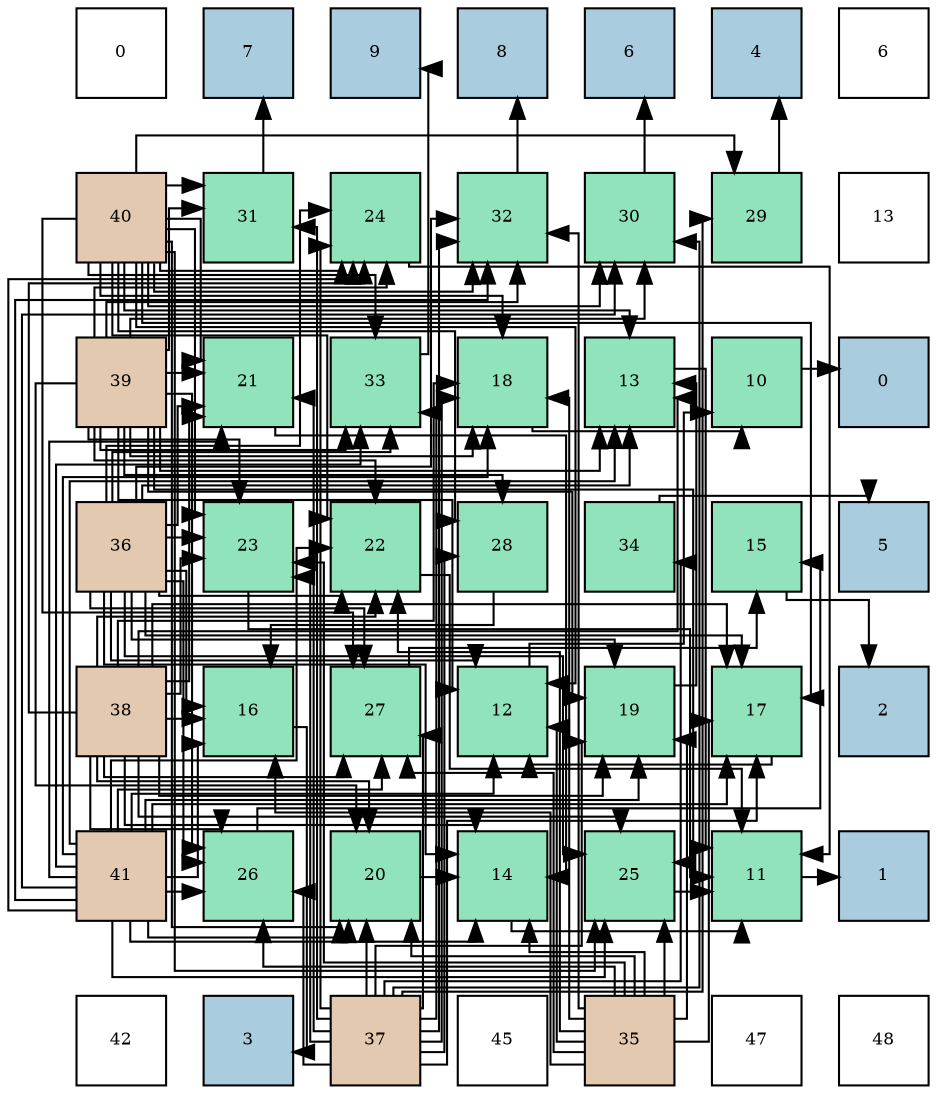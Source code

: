 digraph layout{
 rankdir=TB;
 splines=ortho;
 node [style=filled shape=square fixedsize=true width=0.6];
0[label="0", fontsize=8, fillcolor="#ffffff"];
1[label="7", fontsize=8, fillcolor="#a9ccde"];
2[label="9", fontsize=8, fillcolor="#a9ccde"];
3[label="8", fontsize=8, fillcolor="#a9ccde"];
4[label="6", fontsize=8, fillcolor="#a9ccde"];
5[label="4", fontsize=8, fillcolor="#a9ccde"];
6[label="6", fontsize=8, fillcolor="#ffffff"];
7[label="40", fontsize=8, fillcolor="#e3c9af"];
8[label="31", fontsize=8, fillcolor="#91e3bb"];
9[label="24", fontsize=8, fillcolor="#91e3bb"];
10[label="32", fontsize=8, fillcolor="#91e3bb"];
11[label="30", fontsize=8, fillcolor="#91e3bb"];
12[label="29", fontsize=8, fillcolor="#91e3bb"];
13[label="13", fontsize=8, fillcolor="#ffffff"];
14[label="39", fontsize=8, fillcolor="#e3c9af"];
15[label="21", fontsize=8, fillcolor="#91e3bb"];
16[label="33", fontsize=8, fillcolor="#91e3bb"];
17[label="18", fontsize=8, fillcolor="#91e3bb"];
18[label="13", fontsize=8, fillcolor="#91e3bb"];
19[label="10", fontsize=8, fillcolor="#91e3bb"];
20[label="0", fontsize=8, fillcolor="#a9ccde"];
21[label="36", fontsize=8, fillcolor="#e3c9af"];
22[label="23", fontsize=8, fillcolor="#91e3bb"];
23[label="22", fontsize=8, fillcolor="#91e3bb"];
24[label="28", fontsize=8, fillcolor="#91e3bb"];
25[label="34", fontsize=8, fillcolor="#91e3bb"];
26[label="15", fontsize=8, fillcolor="#91e3bb"];
27[label="5", fontsize=8, fillcolor="#a9ccde"];
28[label="38", fontsize=8, fillcolor="#e3c9af"];
29[label="16", fontsize=8, fillcolor="#91e3bb"];
30[label="27", fontsize=8, fillcolor="#91e3bb"];
31[label="12", fontsize=8, fillcolor="#91e3bb"];
32[label="19", fontsize=8, fillcolor="#91e3bb"];
33[label="17", fontsize=8, fillcolor="#91e3bb"];
34[label="2", fontsize=8, fillcolor="#a9ccde"];
35[label="41", fontsize=8, fillcolor="#e3c9af"];
36[label="26", fontsize=8, fillcolor="#91e3bb"];
37[label="20", fontsize=8, fillcolor="#91e3bb"];
38[label="14", fontsize=8, fillcolor="#91e3bb"];
39[label="25", fontsize=8, fillcolor="#91e3bb"];
40[label="11", fontsize=8, fillcolor="#91e3bb"];
41[label="1", fontsize=8, fillcolor="#a9ccde"];
42[label="42", fontsize=8, fillcolor="#ffffff"];
43[label="3", fontsize=8, fillcolor="#a9ccde"];
44[label="37", fontsize=8, fillcolor="#e3c9af"];
45[label="45", fontsize=8, fillcolor="#ffffff"];
46[label="35", fontsize=8, fillcolor="#e3c9af"];
47[label="47", fontsize=8, fillcolor="#ffffff"];
48[label="48", fontsize=8, fillcolor="#ffffff"];
edge [constraint=false, style=vis];19 -> 20;
40 -> 41;
31 -> 19;
18 -> 40;
38 -> 40;
26 -> 34;
29 -> 43;
33 -> 31;
17 -> 19;
32 -> 18;
37 -> 38;
15 -> 38;
23 -> 40;
22 -> 40;
9 -> 40;
39 -> 40;
36 -> 26;
30 -> 26;
24 -> 29;
12 -> 5;
11 -> 4;
8 -> 1;
10 -> 3;
16 -> 2;
25 -> 27;
46 -> 31;
46 -> 38;
46 -> 29;
46 -> 33;
46 -> 17;
46 -> 32;
46 -> 37;
46 -> 23;
46 -> 22;
46 -> 39;
46 -> 36;
46 -> 30;
46 -> 10;
21 -> 31;
21 -> 18;
21 -> 38;
21 -> 29;
21 -> 33;
21 -> 32;
21 -> 15;
21 -> 23;
21 -> 22;
21 -> 9;
21 -> 39;
21 -> 36;
21 -> 30;
21 -> 10;
21 -> 16;
44 -> 33;
44 -> 17;
44 -> 32;
44 -> 37;
44 -> 15;
44 -> 22;
44 -> 9;
44 -> 36;
44 -> 30;
44 -> 24;
44 -> 12;
44 -> 11;
44 -> 8;
44 -> 10;
44 -> 16;
44 -> 25;
28 -> 18;
28 -> 38;
28 -> 29;
28 -> 33;
28 -> 17;
28 -> 32;
28 -> 37;
28 -> 15;
28 -> 23;
28 -> 22;
28 -> 9;
28 -> 39;
28 -> 36;
28 -> 30;
14 -> 31;
14 -> 18;
14 -> 17;
14 -> 32;
14 -> 37;
14 -> 15;
14 -> 23;
14 -> 22;
14 -> 9;
14 -> 39;
14 -> 36;
14 -> 24;
14 -> 11;
14 -> 8;
14 -> 10;
14 -> 16;
7 -> 31;
7 -> 18;
7 -> 33;
7 -> 17;
7 -> 37;
7 -> 15;
7 -> 23;
7 -> 22;
7 -> 9;
7 -> 39;
7 -> 30;
7 -> 24;
7 -> 12;
7 -> 11;
7 -> 8;
7 -> 10;
7 -> 16;
35 -> 31;
35 -> 18;
35 -> 38;
35 -> 29;
35 -> 33;
35 -> 17;
35 -> 32;
35 -> 37;
35 -> 15;
35 -> 23;
35 -> 9;
35 -> 39;
35 -> 36;
35 -> 30;
35 -> 11;
35 -> 10;
35 -> 16;
edge [constraint=true, style=invis];
0 -> 7 -> 14 -> 21 -> 28 -> 35 -> 42;
1 -> 8 -> 15 -> 22 -> 29 -> 36 -> 43;
2 -> 9 -> 16 -> 23 -> 30 -> 37 -> 44;
3 -> 10 -> 17 -> 24 -> 31 -> 38 -> 45;
4 -> 11 -> 18 -> 25 -> 32 -> 39 -> 46;
5 -> 12 -> 19 -> 26 -> 33 -> 40 -> 47;
6 -> 13 -> 20 -> 27 -> 34 -> 41 -> 48;
rank = same {0 -> 1 -> 2 -> 3 -> 4 -> 5 -> 6};
rank = same {7 -> 8 -> 9 -> 10 -> 11 -> 12 -> 13};
rank = same {14 -> 15 -> 16 -> 17 -> 18 -> 19 -> 20};
rank = same {21 -> 22 -> 23 -> 24 -> 25 -> 26 -> 27};
rank = same {28 -> 29 -> 30 -> 31 -> 32 -> 33 -> 34};
rank = same {35 -> 36 -> 37 -> 38 -> 39 -> 40 -> 41};
rank = same {42 -> 43 -> 44 -> 45 -> 46 -> 47 -> 48};
}